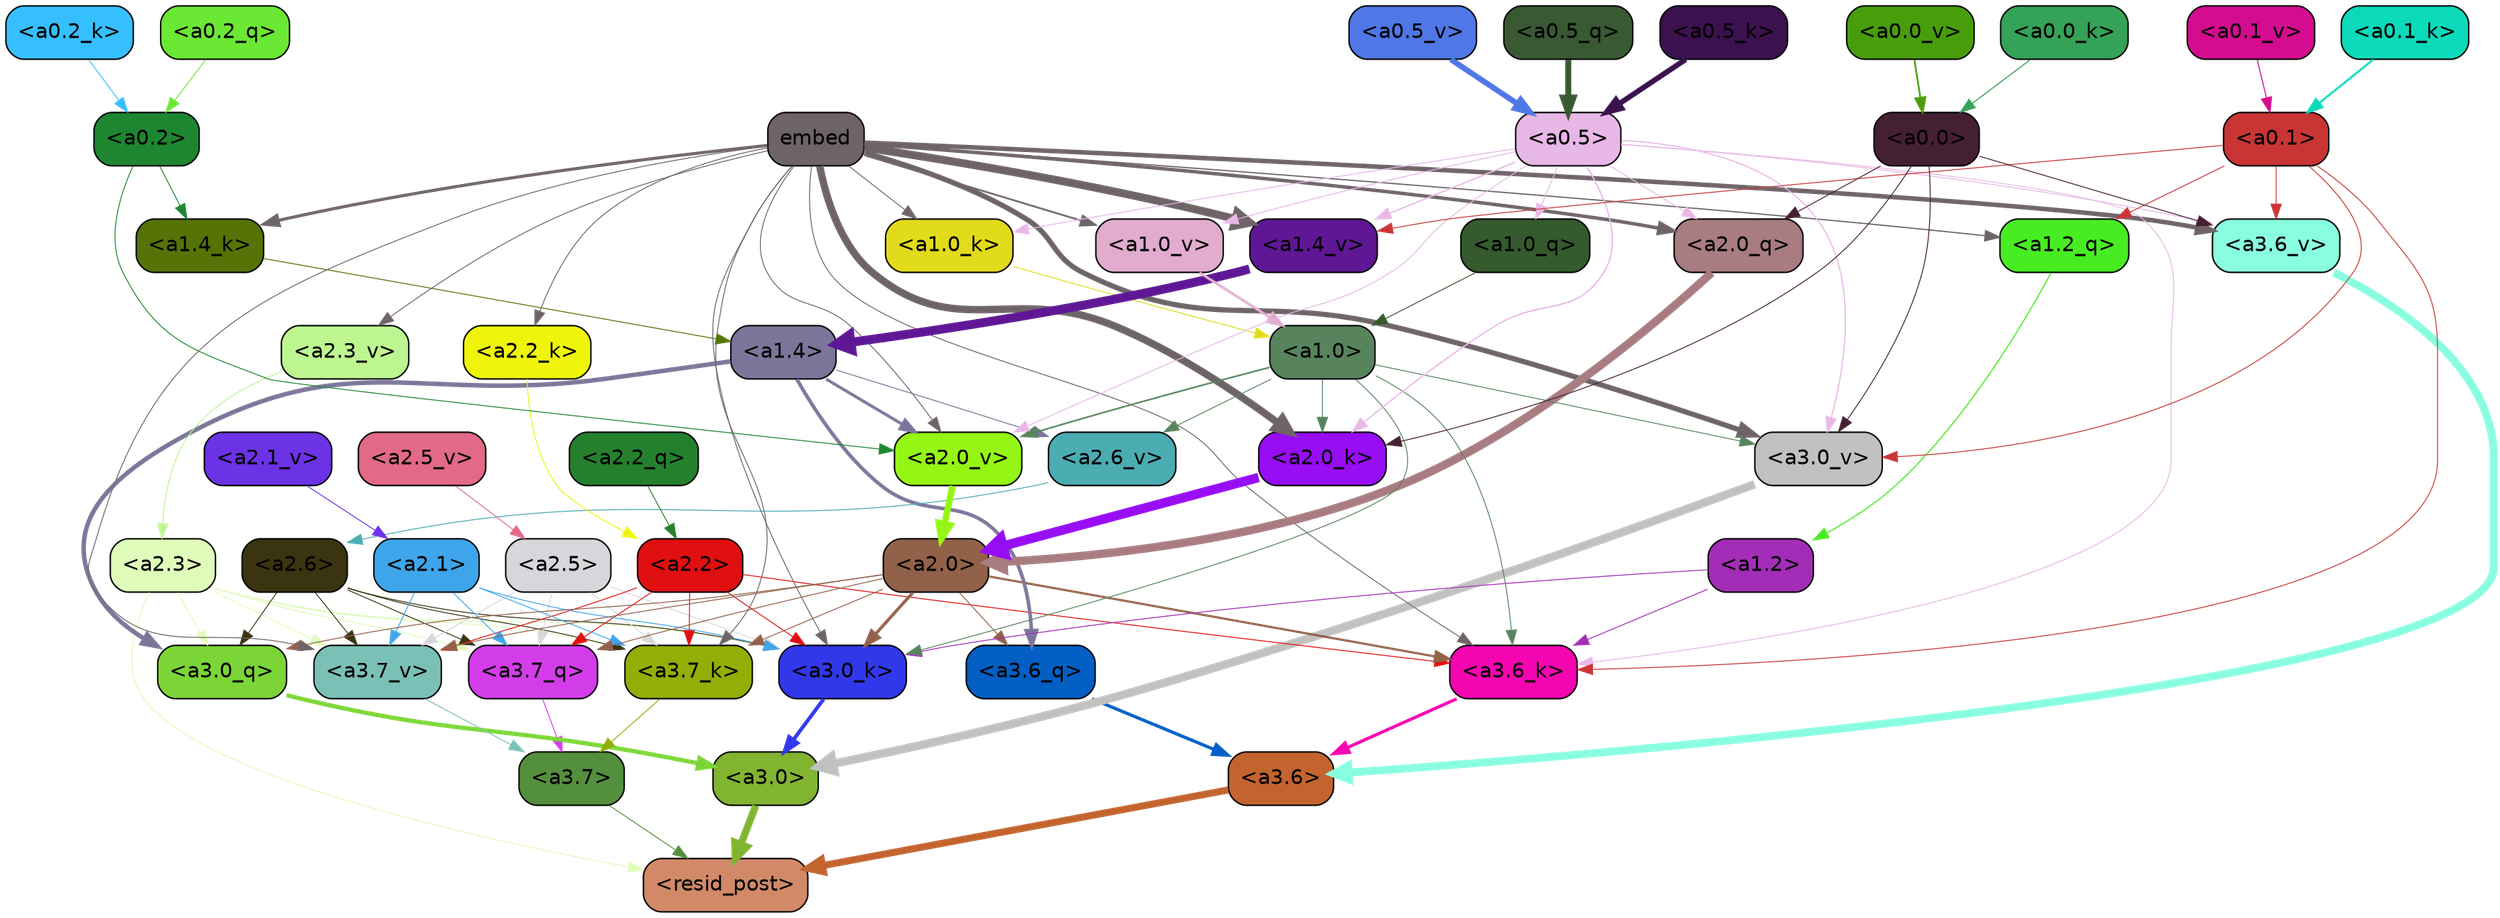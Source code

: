 strict digraph "" {
	graph [bgcolor=transparent,
		layout=dot,
		overlap=false,
		splines=true
	];
	"<a3.7>"	[color=black,
		fillcolor="#548f3e",
		fontname=Helvetica,
		shape=box,
		style="filled, rounded"];
	"<resid_post>"	[color=black,
		fillcolor="#d28968",
		fontname=Helvetica,
		shape=box,
		style="filled, rounded"];
	"<a3.7>" -> "<resid_post>"	[color="#548f3e",
		penwidth=0.6];
	"<a3.6>"	[color=black,
		fillcolor="#c3642f",
		fontname=Helvetica,
		shape=box,
		style="filled, rounded"];
	"<a3.6>" -> "<resid_post>"	[color="#c3642f",
		penwidth=4.7534414529800415];
	"<a3.0>"	[color=black,
		fillcolor="#81b431",
		fontname=Helvetica,
		shape=box,
		style="filled, rounded"];
	"<a3.0>" -> "<resid_post>"	[color="#81b431",
		penwidth=4.898576855659485];
	"<a2.3>"	[color=black,
		fillcolor="#dffcba",
		fontname=Helvetica,
		shape=box,
		style="filled, rounded"];
	"<a2.3>" -> "<resid_post>"	[color="#dffcba",
		penwidth=0.6];
	"<a3.7_q>"	[color=black,
		fillcolor="#d33de9",
		fontname=Helvetica,
		shape=box,
		style="filled, rounded"];
	"<a2.3>" -> "<a3.7_q>"	[color="#dffcba",
		penwidth=0.6];
	"<a3.0_q>"	[color=black,
		fillcolor="#7bd537",
		fontname=Helvetica,
		shape=box,
		style="filled, rounded"];
	"<a2.3>" -> "<a3.0_q>"	[color="#dffcba",
		penwidth=0.6];
	"<a3.7_k>"	[color=black,
		fillcolor="#91af07",
		fontname=Helvetica,
		shape=box,
		style="filled, rounded"];
	"<a2.3>" -> "<a3.7_k>"	[color="#dffcba",
		penwidth=0.6];
	"<a3.0_k>"	[color=black,
		fillcolor="#3138e9",
		fontname=Helvetica,
		shape=box,
		style="filled, rounded"];
	"<a2.3>" -> "<a3.0_k>"	[color="#dffcba",
		penwidth=0.6];
	"<a3.7_v>"	[color=black,
		fillcolor="#7bc0b6",
		fontname=Helvetica,
		shape=box,
		style="filled, rounded"];
	"<a2.3>" -> "<a3.7_v>"	[color="#dffcba",
		penwidth=0.6];
	"<a3.7_q>" -> "<a3.7>"	[color="#d33de9",
		penwidth=0.6];
	"<a3.6_q>"	[color=black,
		fillcolor="#035fc4",
		fontname=Helvetica,
		shape=box,
		style="filled, rounded"];
	"<a3.6_q>" -> "<a3.6>"	[color="#035fc4",
		penwidth=2.160832464694977];
	"<a3.0_q>" -> "<a3.0>"	[color="#7bd537",
		penwidth=2.870753765106201];
	"<a3.7_k>" -> "<a3.7>"	[color="#91af07",
		penwidth=0.6];
	"<a3.6_k>"	[color=black,
		fillcolor="#f405b0",
		fontname=Helvetica,
		shape=box,
		style="filled, rounded"];
	"<a3.6_k>" -> "<a3.6>"	[color="#f405b0",
		penwidth=2.13908451795578];
	"<a3.0_k>" -> "<a3.0>"	[color="#3138e9",
		penwidth=2.520303964614868];
	"<a3.7_v>" -> "<a3.7>"	[color="#7bc0b6",
		penwidth=0.6];
	"<a3.6_v>"	[color=black,
		fillcolor="#89fddf",
		fontname=Helvetica,
		shape=box,
		style="filled, rounded"];
	"<a3.6_v>" -> "<a3.6>"	[color="#89fddf",
		penwidth=5.297133803367615];
	"<a3.0_v>"	[color=black,
		fillcolor="#c1c2bf",
		fontname=Helvetica,
		shape=box,
		style="filled, rounded"];
	"<a3.0_v>" -> "<a3.0>"	[color="#c1c2bf",
		penwidth=5.680712580680847];
	"<a2.6>"	[color=black,
		fillcolor="#3a3411",
		fontname=Helvetica,
		shape=box,
		style="filled, rounded"];
	"<a2.6>" -> "<a3.7_q>"	[color="#3a3411",
		penwidth=0.6];
	"<a2.6>" -> "<a3.0_q>"	[color="#3a3411",
		penwidth=0.6];
	"<a2.6>" -> "<a3.7_k>"	[color="#3a3411",
		penwidth=0.6];
	"<a2.6>" -> "<a3.0_k>"	[color="#3a3411",
		penwidth=0.6];
	"<a2.6>" -> "<a3.7_v>"	[color="#3a3411",
		penwidth=0.6];
	"<a2.5>"	[color=black,
		fillcolor="#d8d6da",
		fontname=Helvetica,
		shape=box,
		style="filled, rounded"];
	"<a2.5>" -> "<a3.7_q>"	[color="#d8d6da",
		penwidth=0.6];
	"<a2.5>" -> "<a3.7_k>"	[color="#d8d6da",
		penwidth=0.6];
	"<a2.5>" -> "<a3.0_k>"	[color="#d8d6da",
		penwidth=0.6];
	"<a2.5>" -> "<a3.7_v>"	[color="#d8d6da",
		penwidth=0.6];
	"<a2.2>"	[color=black,
		fillcolor="#e00f10",
		fontname=Helvetica,
		shape=box,
		style="filled, rounded"];
	"<a2.2>" -> "<a3.7_q>"	[color="#e00f10",
		penwidth=0.6];
	"<a2.2>" -> "<a3.7_k>"	[color="#e00f10",
		penwidth=0.6];
	"<a2.2>" -> "<a3.6_k>"	[color="#e00f10",
		penwidth=0.6];
	"<a2.2>" -> "<a3.0_k>"	[color="#e00f10",
		penwidth=0.6];
	"<a2.2>" -> "<a3.7_v>"	[color="#e00f10",
		penwidth=0.6];
	"<a2.1>"	[color=black,
		fillcolor="#3fa5eb",
		fontname=Helvetica,
		shape=box,
		style="filled, rounded"];
	"<a2.1>" -> "<a3.7_q>"	[color="#3fa5eb",
		penwidth=0.6];
	"<a2.1>" -> "<a3.7_k>"	[color="#3fa5eb",
		penwidth=0.6];
	"<a2.1>" -> "<a3.0_k>"	[color="#3fa5eb",
		penwidth=0.6];
	"<a2.1>" -> "<a3.7_v>"	[color="#3fa5eb",
		penwidth=0.6];
	"<a2.0>"	[color=black,
		fillcolor="#926149",
		fontname=Helvetica,
		shape=box,
		style="filled, rounded"];
	"<a2.0>" -> "<a3.7_q>"	[color="#926149",
		penwidth=0.6];
	"<a2.0>" -> "<a3.6_q>"	[color="#926149",
		penwidth=0.6];
	"<a2.0>" -> "<a3.0_q>"	[color="#926149",
		penwidth=0.6];
	"<a2.0>" -> "<a3.7_k>"	[color="#926149",
		penwidth=0.6];
	"<a2.0>" -> "<a3.6_k>"	[color="#926149",
		penwidth=1.4807794839143753];
	"<a2.0>" -> "<a3.0_k>"	[color="#926149",
		penwidth=2.095262974500656];
	"<a2.0>" -> "<a3.7_v>"	[color="#926149",
		penwidth=0.6];
	"<a1.4>"	[color=black,
		fillcolor="#7b7699",
		fontname=Helvetica,
		shape=box,
		style="filled, rounded"];
	"<a1.4>" -> "<a3.6_q>"	[color="#7b7699",
		penwidth=2.425799250602722];
	"<a1.4>" -> "<a3.0_q>"	[color="#7b7699",
		penwidth=3.0341034531593323];
	"<a2.6_v>"	[color=black,
		fillcolor="#4bacb2",
		fontname=Helvetica,
		shape=box,
		style="filled, rounded"];
	"<a1.4>" -> "<a2.6_v>"	[color="#7b7699",
		penwidth=0.6];
	"<a2.0_v>"	[color=black,
		fillcolor="#95f616",
		fontname=Helvetica,
		shape=box,
		style="filled, rounded"];
	"<a1.4>" -> "<a2.0_v>"	[color="#7b7699",
		penwidth=2.007302835583687];
	embed	[color=black,
		fillcolor="#6e6468",
		fontname=Helvetica,
		shape=box,
		style="filled, rounded"];
	embed -> "<a3.7_k>"	[color="#6e6468",
		penwidth=0.6];
	embed -> "<a3.6_k>"	[color="#6e6468",
		penwidth=0.6];
	embed -> "<a3.0_k>"	[color="#6e6468",
		penwidth=0.6];
	embed -> "<a3.7_v>"	[color="#6e6468",
		penwidth=0.6];
	embed -> "<a3.6_v>"	[color="#6e6468",
		penwidth=3.067279100418091];
	embed -> "<a3.0_v>"	[color="#6e6468",
		penwidth=3.5202720761299133];
	"<a2.0_q>"	[color=black,
		fillcolor="#a87c81",
		fontname=Helvetica,
		shape=box,
		style="filled, rounded"];
	embed -> "<a2.0_q>"	[color="#6e6468",
		penwidth=2.339468687772751];
	"<a2.2_k>"	[color=black,
		fillcolor="#eff50a",
		fontname=Helvetica,
		shape=box,
		style="filled, rounded"];
	embed -> "<a2.2_k>"	[color="#6e6468",
		penwidth=0.6];
	"<a2.0_k>"	[color=black,
		fillcolor="#970df4",
		fontname=Helvetica,
		shape=box,
		style="filled, rounded"];
	embed -> "<a2.0_k>"	[color="#6e6468",
		penwidth=4.9759310483932495];
	"<a2.3_v>"	[color=black,
		fillcolor="#bdf590",
		fontname=Helvetica,
		shape=box,
		style="filled, rounded"];
	embed -> "<a2.3_v>"	[color="#6e6468",
		penwidth=0.6];
	embed -> "<a2.0_v>"	[color="#6e6468",
		penwidth=0.6];
	"<a1.2_q>"	[color=black,
		fillcolor="#47ed22",
		fontname=Helvetica,
		shape=box,
		style="filled, rounded"];
	embed -> "<a1.2_q>"	[color="#6e6468",
		penwidth=0.8262195587158203];
	"<a1.4_k>"	[color=black,
		fillcolor="#567307",
		fontname=Helvetica,
		shape=box,
		style="filled, rounded"];
	embed -> "<a1.4_k>"	[color="#6e6468",
		penwidth=2.0715588331222534];
	"<a1.0_k>"	[color=black,
		fillcolor="#e2db1b",
		fontname=Helvetica,
		shape=box,
		style="filled, rounded"];
	embed -> "<a1.0_k>"	[color="#6e6468",
		penwidth=0.6];
	"<a1.4_v>"	[color=black,
		fillcolor="#5f1795",
		fontname=Helvetica,
		shape=box,
		style="filled, rounded"];
	embed -> "<a1.4_v>"	[color="#6e6468",
		penwidth=5.3763720989227295];
	"<a1.0_v>"	[color=black,
		fillcolor="#e1acce",
		fontname=Helvetica,
		shape=box,
		style="filled, rounded"];
	embed -> "<a1.0_v>"	[color="#6e6468",
		penwidth=1.232791244983673];
	"<a1.2>"	[color=black,
		fillcolor="#a32db7",
		fontname=Helvetica,
		shape=box,
		style="filled, rounded"];
	"<a1.2>" -> "<a3.6_k>"	[color="#a32db7",
		penwidth=0.6];
	"<a1.2>" -> "<a3.0_k>"	[color="#a32db7",
		penwidth=0.6];
	"<a1.0>"	[color=black,
		fillcolor="#57845d",
		fontname=Helvetica,
		shape=box,
		style="filled, rounded"];
	"<a1.0>" -> "<a3.6_k>"	[color="#57845d",
		penwidth=0.6];
	"<a1.0>" -> "<a3.0_k>"	[color="#57845d",
		penwidth=0.6];
	"<a1.0>" -> "<a3.0_v>"	[color="#57845d",
		penwidth=0.6];
	"<a1.0>" -> "<a2.0_k>"	[color="#57845d",
		penwidth=0.6];
	"<a1.0>" -> "<a2.6_v>"	[color="#57845d",
		penwidth=0.6];
	"<a1.0>" -> "<a2.0_v>"	[color="#57845d",
		penwidth=1.0943371653556824];
	"<a0.5>"	[color=black,
		fillcolor="#e7b7e6",
		fontname=Helvetica,
		shape=box,
		style="filled, rounded"];
	"<a0.5>" -> "<a3.6_k>"	[color="#e7b7e6",
		penwidth=0.6];
	"<a0.5>" -> "<a3.6_v>"	[color="#e7b7e6",
		penwidth=0.6];
	"<a0.5>" -> "<a3.0_v>"	[color="#e7b7e6",
		penwidth=0.764040544629097];
	"<a0.5>" -> "<a2.0_q>"	[color="#e7b7e6",
		penwidth=0.6];
	"<a0.5>" -> "<a2.0_k>"	[color="#e7b7e6",
		penwidth=0.8956001400947571];
	"<a0.5>" -> "<a2.0_v>"	[color="#e7b7e6",
		penwidth=0.6];
	"<a1.0_q>"	[color=black,
		fillcolor="#345a2d",
		fontname=Helvetica,
		shape=box,
		style="filled, rounded"];
	"<a0.5>" -> "<a1.0_q>"	[color="#e7b7e6",
		penwidth=0.6];
	"<a0.5>" -> "<a1.0_k>"	[color="#e7b7e6",
		penwidth=0.6];
	"<a0.5>" -> "<a1.4_v>"	[color="#e7b7e6",
		penwidth=0.8774083852767944];
	"<a0.5>" -> "<a1.0_v>"	[color="#e7b7e6",
		penwidth=0.6];
	"<a0.1>"	[color=black,
		fillcolor="#c93535",
		fontname=Helvetica,
		shape=box,
		style="filled, rounded"];
	"<a0.1>" -> "<a3.6_k>"	[color="#c93535",
		penwidth=0.6];
	"<a0.1>" -> "<a3.6_v>"	[color="#c93535",
		penwidth=0.6];
	"<a0.1>" -> "<a3.0_v>"	[color="#c93535",
		penwidth=0.6];
	"<a0.1>" -> "<a1.2_q>"	[color="#c93535",
		penwidth=0.6];
	"<a0.1>" -> "<a1.4_v>"	[color="#c93535",
		penwidth=0.6];
	"<a0.0>"	[color=black,
		fillcolor="#452032",
		fontname=Helvetica,
		shape=box,
		style="filled, rounded"];
	"<a0.0>" -> "<a3.6_v>"	[color="#452032",
		penwidth=0.6];
	"<a0.0>" -> "<a3.0_v>"	[color="#452032",
		penwidth=0.6];
	"<a0.0>" -> "<a2.0_q>"	[color="#452032",
		penwidth=0.6];
	"<a0.0>" -> "<a2.0_k>"	[color="#452032",
		penwidth=0.6];
	"<a2.2_q>"	[color=black,
		fillcolor="#25802d",
		fontname=Helvetica,
		shape=box,
		style="filled, rounded"];
	"<a2.2_q>" -> "<a2.2>"	[color="#25802d",
		penwidth=0.6];
	"<a2.0_q>" -> "<a2.0>"	[color="#a87c81",
		penwidth=5.606565475463867];
	"<a2.2_k>" -> "<a2.2>"	[color="#eff50a",
		penwidth=0.6];
	"<a2.0_k>" -> "<a2.0>"	[color="#970df4",
		penwidth=6.344284534454346];
	"<a2.6_v>" -> "<a2.6>"	[color="#4bacb2",
		penwidth=0.6];
	"<a2.5_v>"	[color=black,
		fillcolor="#e26987",
		fontname=Helvetica,
		shape=box,
		style="filled, rounded"];
	"<a2.5_v>" -> "<a2.5>"	[color="#e26987",
		penwidth=0.6];
	"<a2.3_v>" -> "<a2.3>"	[color="#bdf590",
		penwidth=0.6];
	"<a2.1_v>"	[color=black,
		fillcolor="#6c32e6",
		fontname=Helvetica,
		shape=box,
		style="filled, rounded"];
	"<a2.1_v>" -> "<a2.1>"	[color="#6c32e6",
		penwidth=0.6];
	"<a2.0_v>" -> "<a2.0>"	[color="#95f616",
		penwidth=4.422677040100098];
	"<a0.2>"	[color=black,
		fillcolor="#1e8630",
		fontname=Helvetica,
		shape=box,
		style="filled, rounded"];
	"<a0.2>" -> "<a2.0_v>"	[color="#1e8630",
		penwidth=0.6];
	"<a0.2>" -> "<a1.4_k>"	[color="#1e8630",
		penwidth=0.6];
	"<a1.2_q>" -> "<a1.2>"	[color="#47ed22",
		penwidth=0.7570515871047974];
	"<a1.0_q>" -> "<a1.0>"	[color="#345a2d",
		penwidth=0.6];
	"<a1.4_k>" -> "<a1.4>"	[color="#567307",
		penwidth=0.6];
	"<a1.0_k>" -> "<a1.0>"	[color="#e2db1b",
		penwidth=0.6];
	"<a1.4_v>" -> "<a1.4>"	[color="#5f1795",
		penwidth=6.0194467306137085];
	"<a1.0_v>" -> "<a1.0>"	[color="#e1acce",
		penwidth=1.738280937075615];
	"<a0.5_q>"	[color=black,
		fillcolor="#395932",
		fontname=Helvetica,
		shape=box,
		style="filled, rounded"];
	"<a0.5_q>" -> "<a0.5>"	[color="#395932",
		penwidth=4.023846536874771];
	"<a0.2_q>"	[color=black,
		fillcolor="#6be834",
		fontname=Helvetica,
		shape=box,
		style="filled, rounded"];
	"<a0.2_q>" -> "<a0.2>"	[color="#6be834",
		penwidth=0.6];
	"<a0.5_k>"	[color=black,
		fillcolor="#3b114e",
		fontname=Helvetica,
		shape=box,
		style="filled, rounded"];
	"<a0.5_k>" -> "<a0.5>"	[color="#3b114e",
		penwidth=3.607769437134266];
	"<a0.2_k>"	[color=black,
		fillcolor="#36bffe",
		fontname=Helvetica,
		shape=box,
		style="filled, rounded"];
	"<a0.2_k>" -> "<a0.2>"	[color="#36bffe",
		penwidth=0.6];
	"<a0.1_k>"	[color=black,
		fillcolor="#0adaba",
		fontname=Helvetica,
		shape=box,
		style="filled, rounded"];
	"<a0.1_k>" -> "<a0.1>"	[color="#0adaba",
		penwidth=1.4202113151550293];
	"<a0.0_k>"	[color=black,
		fillcolor="#34a257",
		fontname=Helvetica,
		shape=box,
		style="filled, rounded"];
	"<a0.0_k>" -> "<a0.0>"	[color="#34a257",
		penwidth=0.6857404708862305];
	"<a0.5_v>"	[color=black,
		fillcolor="#4f77e5",
		fontname=Helvetica,
		shape=box,
		style="filled, rounded"];
	"<a0.5_v>" -> "<a0.5>"	[color="#4f77e5",
		penwidth=3.7962711341679096];
	"<a0.1_v>"	[color=black,
		fillcolor="#d40c8f",
		fontname=Helvetica,
		shape=box,
		style="filled, rounded"];
	"<a0.1_v>" -> "<a0.1>"	[color="#d40c8f",
		penwidth=0.6802752017974854];
	"<a0.0_v>"	[color=black,
		fillcolor="#489d0b",
		fontname=Helvetica,
		shape=box,
		style="filled, rounded"];
	"<a0.0_v>" -> "<a0.0>"	[color="#489d0b",
		penwidth=1.1918113231658936];
}
